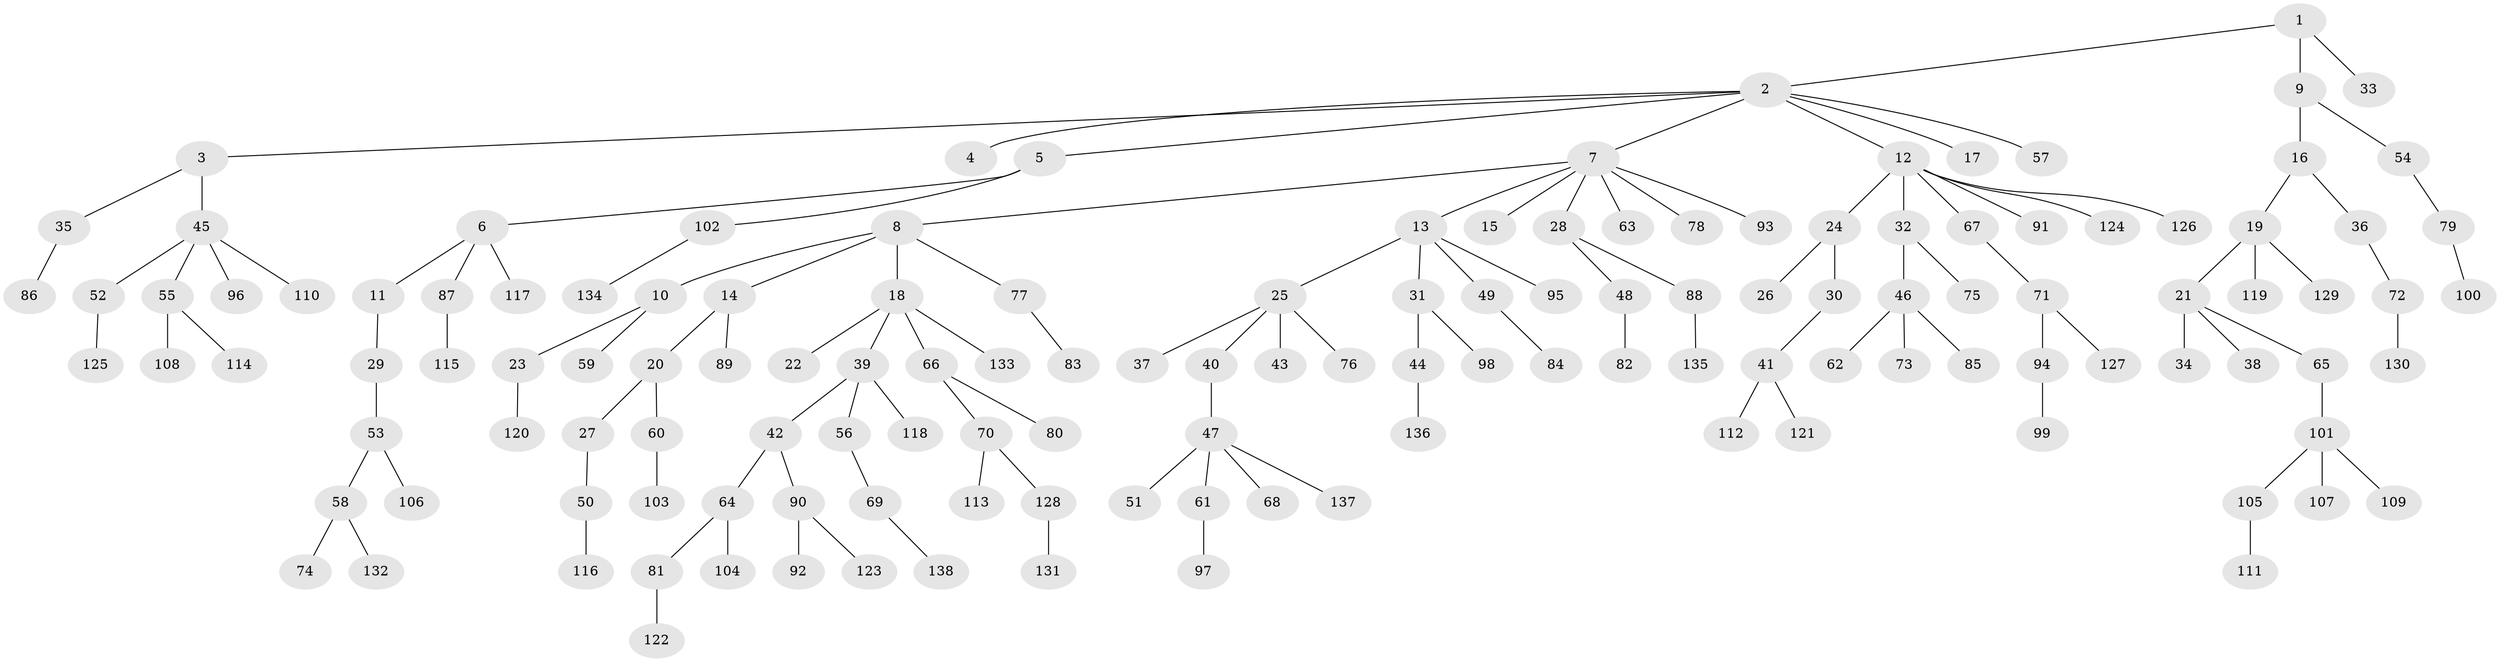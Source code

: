 // coarse degree distribution, {1: 0.8048780487804879, 2: 0.14634146341463414, 4: 0.024390243902439025, 31: 0.024390243902439025}
// Generated by graph-tools (version 1.1) at 2025/57/03/04/25 21:57:01]
// undirected, 138 vertices, 137 edges
graph export_dot {
graph [start="1"]
  node [color=gray90,style=filled];
  1;
  2;
  3;
  4;
  5;
  6;
  7;
  8;
  9;
  10;
  11;
  12;
  13;
  14;
  15;
  16;
  17;
  18;
  19;
  20;
  21;
  22;
  23;
  24;
  25;
  26;
  27;
  28;
  29;
  30;
  31;
  32;
  33;
  34;
  35;
  36;
  37;
  38;
  39;
  40;
  41;
  42;
  43;
  44;
  45;
  46;
  47;
  48;
  49;
  50;
  51;
  52;
  53;
  54;
  55;
  56;
  57;
  58;
  59;
  60;
  61;
  62;
  63;
  64;
  65;
  66;
  67;
  68;
  69;
  70;
  71;
  72;
  73;
  74;
  75;
  76;
  77;
  78;
  79;
  80;
  81;
  82;
  83;
  84;
  85;
  86;
  87;
  88;
  89;
  90;
  91;
  92;
  93;
  94;
  95;
  96;
  97;
  98;
  99;
  100;
  101;
  102;
  103;
  104;
  105;
  106;
  107;
  108;
  109;
  110;
  111;
  112;
  113;
  114;
  115;
  116;
  117;
  118;
  119;
  120;
  121;
  122;
  123;
  124;
  125;
  126;
  127;
  128;
  129;
  130;
  131;
  132;
  133;
  134;
  135;
  136;
  137;
  138;
  1 -- 2;
  1 -- 9;
  1 -- 33;
  2 -- 3;
  2 -- 4;
  2 -- 5;
  2 -- 7;
  2 -- 12;
  2 -- 17;
  2 -- 57;
  3 -- 35;
  3 -- 45;
  5 -- 6;
  5 -- 102;
  6 -- 11;
  6 -- 87;
  6 -- 117;
  7 -- 8;
  7 -- 13;
  7 -- 15;
  7 -- 28;
  7 -- 63;
  7 -- 78;
  7 -- 93;
  8 -- 10;
  8 -- 14;
  8 -- 18;
  8 -- 77;
  9 -- 16;
  9 -- 54;
  10 -- 23;
  10 -- 59;
  11 -- 29;
  12 -- 24;
  12 -- 32;
  12 -- 67;
  12 -- 91;
  12 -- 124;
  12 -- 126;
  13 -- 25;
  13 -- 31;
  13 -- 49;
  13 -- 95;
  14 -- 20;
  14 -- 89;
  16 -- 19;
  16 -- 36;
  18 -- 22;
  18 -- 39;
  18 -- 66;
  18 -- 133;
  19 -- 21;
  19 -- 119;
  19 -- 129;
  20 -- 27;
  20 -- 60;
  21 -- 34;
  21 -- 38;
  21 -- 65;
  23 -- 120;
  24 -- 26;
  24 -- 30;
  25 -- 37;
  25 -- 40;
  25 -- 43;
  25 -- 76;
  27 -- 50;
  28 -- 48;
  28 -- 88;
  29 -- 53;
  30 -- 41;
  31 -- 44;
  31 -- 98;
  32 -- 46;
  32 -- 75;
  35 -- 86;
  36 -- 72;
  39 -- 42;
  39 -- 56;
  39 -- 118;
  40 -- 47;
  41 -- 112;
  41 -- 121;
  42 -- 64;
  42 -- 90;
  44 -- 136;
  45 -- 52;
  45 -- 55;
  45 -- 96;
  45 -- 110;
  46 -- 62;
  46 -- 73;
  46 -- 85;
  47 -- 51;
  47 -- 61;
  47 -- 68;
  47 -- 137;
  48 -- 82;
  49 -- 84;
  50 -- 116;
  52 -- 125;
  53 -- 58;
  53 -- 106;
  54 -- 79;
  55 -- 108;
  55 -- 114;
  56 -- 69;
  58 -- 74;
  58 -- 132;
  60 -- 103;
  61 -- 97;
  64 -- 81;
  64 -- 104;
  65 -- 101;
  66 -- 70;
  66 -- 80;
  67 -- 71;
  69 -- 138;
  70 -- 113;
  70 -- 128;
  71 -- 94;
  71 -- 127;
  72 -- 130;
  77 -- 83;
  79 -- 100;
  81 -- 122;
  87 -- 115;
  88 -- 135;
  90 -- 92;
  90 -- 123;
  94 -- 99;
  101 -- 105;
  101 -- 107;
  101 -- 109;
  102 -- 134;
  105 -- 111;
  128 -- 131;
}
